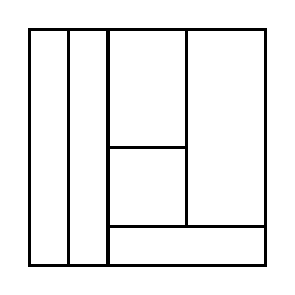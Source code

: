 \begin{tikzpicture}[very thick, scale=.5]
    \draw (0,0) rectangle (1,6);
    \draw (1,0) rectangle (2,6);
    \draw (2,3) rectangle (4,6);
    \draw (2,1) rectangle (4,3);
    \draw (4,1) rectangle (6,6);
    \draw (2,0) rectangle (6,1);
\end{tikzpicture}
